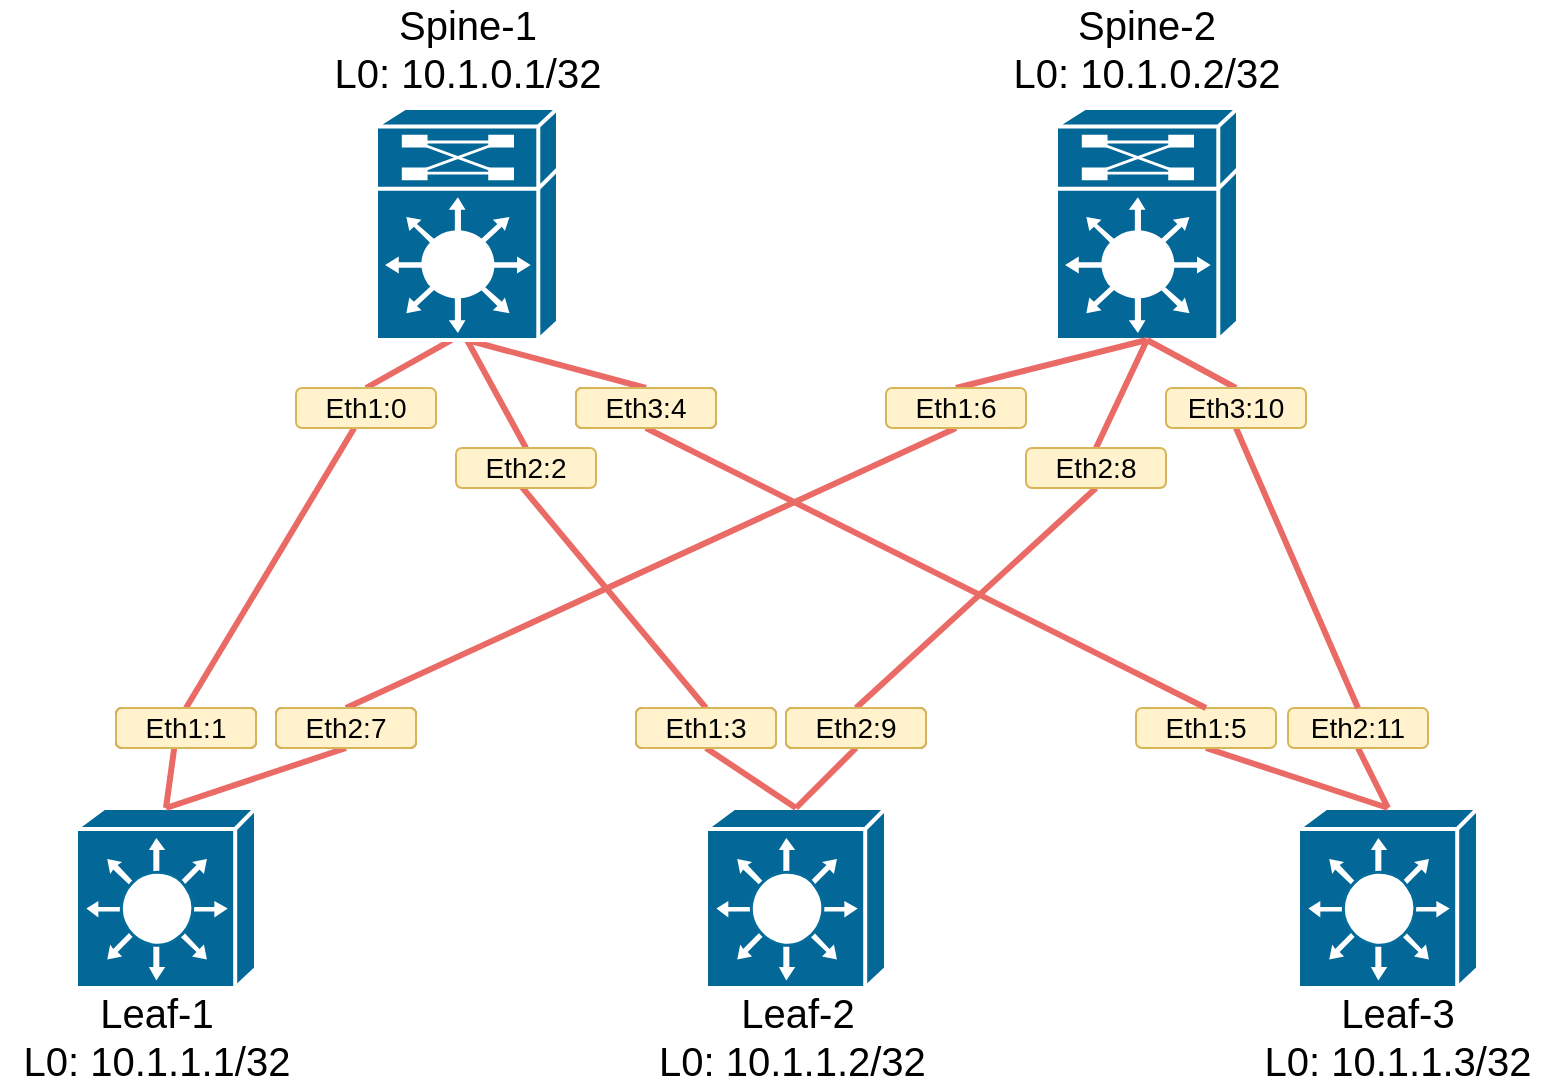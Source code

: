 <mxfile version="21.3.2" type="github">
  <diagram name="Page-1" id="c37626ed-c26b-45fb-9056-f9ebc6bb27b6">
    <mxGraphModel dx="2049" dy="1091" grid="1" gridSize="10" guides="1" tooltips="1" connect="1" arrows="1" fold="1" page="1" pageScale="1" pageWidth="1169" pageHeight="827" background="none" math="0" shadow="0">
      <root>
        <mxCell id="0" />
        <mxCell id="1" parent="0" />
        <mxCell id="8NDlUTmJP2dTjy302EjL-72" value="Leaf-2&lt;br&gt;L0:&amp;nbsp;10.1.1.2/32&amp;nbsp;" style="text;html=1;strokeColor=none;fillColor=none;align=center;verticalAlign=middle;whiteSpace=wrap;rounded=0;fontSize=20;fontFamily=Helvetica;horizontal=1;" parent="1" vertex="1">
          <mxGeometry x="516" y="559" width="150" height="50" as="geometry" />
        </mxCell>
        <mxCell id="8NDlUTmJP2dTjy302EjL-38" style="edgeStyle=none;rounded=0;hachureGap=4;orthogonalLoop=1;jettySize=auto;html=1;exitX=0.5;exitY=0;exitDx=0;exitDy=0;exitPerimeter=0;entryX=0.416;entryY=0.999;entryDx=0;entryDy=0;entryPerimeter=0;fontFamily=Architects Daughter;fontSource=https%3A%2F%2Ffonts.googleapis.com%2Fcss%3Ffamily%3DArchitects%2BDaughter;fontSize=16;strokeColor=#EA6B66;endArrow=none;endFill=0;strokeWidth=3;" parent="1" source="V7yZK2pKeIdHbW1tO0_u-35" target="8NDlUTmJP2dTjy302EjL-5" edge="1">
          <mxGeometry relative="1" as="geometry" />
        </mxCell>
        <mxCell id="8NDlUTmJP2dTjy302EjL-43" style="edgeStyle=none;rounded=0;hachureGap=4;orthogonalLoop=1;jettySize=auto;html=1;exitX=0.5;exitY=0;exitDx=0;exitDy=0;entryX=0.5;entryY=1;entryDx=0;entryDy=0;entryPerimeter=0;fontFamily=Architects Daughter;fontSource=https%3A%2F%2Ffonts.googleapis.com%2Fcss%3Ffamily%3DArchitects%2BDaughter;fontSize=16;endArrow=none;endFill=0;strokeWidth=3;strokeColor=#EA6B66;" parent="1" source="V7yZK2pKeIdHbW1tO0_u-51" target="8NDlUTmJP2dTjy302EjL-5" edge="1">
          <mxGeometry relative="1" as="geometry">
            <mxPoint x="445" y="280" as="sourcePoint" />
          </mxGeometry>
        </mxCell>
        <mxCell id="8NDlUTmJP2dTjy302EjL-45" style="edgeStyle=none;rounded=0;hachureGap=4;orthogonalLoop=1;jettySize=auto;html=1;exitX=0.5;exitY=0;exitDx=0;exitDy=0;exitPerimeter=0;entryX=0.5;entryY=1;entryDx=0;entryDy=0;entryPerimeter=0;fontFamily=Architects Daughter;fontSource=https%3A%2F%2Ffonts.googleapis.com%2Fcss%3Ffamily%3DArchitects%2BDaughter;fontSize=16;strokeWidth=3;strokeColor=#EA6B66;endArrow=none;endFill=0;" parent="1" source="V7yZK2pKeIdHbW1tO0_u-39" target="8NDlUTmJP2dTjy302EjL-5" edge="1">
          <mxGeometry relative="1" as="geometry" />
        </mxCell>
        <mxCell id="8NDlUTmJP2dTjy302EjL-5" value="" style="shape=mxgraph.cisco.misc.route_switch_processor;html=1;dashed=0;fillColor=#036897;strokeColor=#ffffff;strokeWidth=2;verticalLabelPosition=bottom;verticalAlign=top;rounded=0;shadow=0;comic=0;fontFamily=Verdana;fontSize=12;" parent="1" vertex="1">
          <mxGeometry x="380" y="120" width="91" height="116" as="geometry" />
        </mxCell>
        <mxCell id="8NDlUTmJP2dTjy302EjL-7" value="" style="shape=mxgraph.cisco.misc.route_switch_processor;html=1;dashed=0;fillColor=#036897;strokeColor=#ffffff;strokeWidth=2;verticalLabelPosition=bottom;verticalAlign=top;rounded=0;shadow=0;comic=0;fontFamily=Verdana;fontSize=12;" parent="1" vertex="1">
          <mxGeometry x="720" y="120" width="91" height="116" as="geometry" />
        </mxCell>
        <mxCell id="8NDlUTmJP2dTjy302EjL-2" value="" style="shape=mxgraph.cisco.switches.layer_3_switch;sketch=0;html=1;pointerEvents=1;dashed=0;fillColor=#036897;strokeColor=#ffffff;strokeWidth=2;verticalLabelPosition=bottom;verticalAlign=top;align=center;outlineConnect=0;hachureGap=4;jiggle=2;curveFitting=1;fontFamily=Architects Daughter;fontSource=https%3A%2F%2Ffonts.googleapis.com%2Fcss%3Ffamily%3DArchitects%2BDaughter;fontSize=20;" parent="1" vertex="1">
          <mxGeometry x="230" y="470" width="90" height="90" as="geometry" />
        </mxCell>
        <mxCell id="8NDlUTmJP2dTjy302EjL-10" value="" style="shape=mxgraph.cisco.switches.layer_3_switch;sketch=0;html=1;pointerEvents=1;dashed=0;fillColor=#036897;strokeColor=#ffffff;strokeWidth=2;verticalLabelPosition=bottom;verticalAlign=top;align=center;outlineConnect=0;hachureGap=4;jiggle=2;curveFitting=1;fontFamily=Architects Daughter;fontSource=https%3A%2F%2Ffonts.googleapis.com%2Fcss%3Ffamily%3DArchitects%2BDaughter;fontSize=20;" parent="1" vertex="1">
          <mxGeometry x="545" y="470" width="90" height="90" as="geometry" />
        </mxCell>
        <mxCell id="8NDlUTmJP2dTjy302EjL-11" value="" style="shape=mxgraph.cisco.switches.layer_3_switch;sketch=0;html=1;pointerEvents=1;dashed=0;fillColor=#036897;strokeColor=#ffffff;strokeWidth=2;verticalLabelPosition=bottom;verticalAlign=top;align=center;outlineConnect=0;hachureGap=4;jiggle=2;curveFitting=1;fontFamily=Architects Daughter;fontSource=https%3A%2F%2Ffonts.googleapis.com%2Fcss%3Ffamily%3DArchitects%2BDaughter;fontSize=20;" parent="1" vertex="1">
          <mxGeometry x="841" y="470" width="90" height="90" as="geometry" />
        </mxCell>
        <mxCell id="8NDlUTmJP2dTjy302EjL-67" value="Spine-1&lt;br&gt;L0:&amp;nbsp;10.1.0.1/32" style="text;html=1;strokeColor=none;fillColor=none;align=center;verticalAlign=middle;whiteSpace=wrap;rounded=0;fontSize=20;fontFamily=Helvetica;horizontal=1;" parent="1" vertex="1">
          <mxGeometry x="354.63" y="70" width="141.75" height="40" as="geometry" />
        </mxCell>
        <mxCell id="8NDlUTmJP2dTjy302EjL-68" value="Leaf-1&lt;br&gt;L0:&amp;nbsp;10.1.1.1/32" style="text;html=1;strokeColor=none;fillColor=none;align=center;verticalAlign=middle;whiteSpace=wrap;rounded=0;fontSize=20;fontFamily=Helvetica;horizontal=1;" parent="1" vertex="1">
          <mxGeometry x="192.5" y="559" width="155" height="50" as="geometry" />
        </mxCell>
        <mxCell id="8NDlUTmJP2dTjy302EjL-69" value="Spine-2&lt;br&gt;L0:&amp;nbsp;10.1.0.2/32" style="text;html=1;strokeColor=none;fillColor=none;align=center;verticalAlign=middle;whiteSpace=wrap;rounded=0;fontSize=20;fontFamily=Helvetica;horizontal=1;" parent="1" vertex="1">
          <mxGeometry x="695" y="70" width="141" height="40" as="geometry" />
        </mxCell>
        <mxCell id="8NDlUTmJP2dTjy302EjL-74" value="Leaf-3&lt;br&gt;L0:&amp;nbsp;10.1.1.3/32" style="text;html=1;strokeColor=none;fillColor=none;align=center;verticalAlign=middle;whiteSpace=wrap;rounded=0;fontSize=20;fontFamily=Helvetica;horizontal=1;" parent="1" vertex="1">
          <mxGeometry x="813" y="564" width="156" height="40" as="geometry" />
        </mxCell>
        <mxCell id="V7yZK2pKeIdHbW1tO0_u-18" value="" style="edgeStyle=none;rounded=0;hachureGap=4;orthogonalLoop=1;jettySize=auto;html=1;exitX=0.5;exitY=0;exitDx=0;exitDy=0;exitPerimeter=0;entryX=0.5;entryY=1;entryDx=0;entryDy=0;entryPerimeter=0;fontFamily=Architects Daughter;fontSource=https%3A%2F%2Ffonts.googleapis.com%2Fcss%3Ffamily%3DArchitects%2BDaughter;fontSize=16;endArrow=none;endFill=0;strokeWidth=3;strokeColor=#EA6B66;" edge="1" parent="1" source="V7yZK2pKeIdHbW1tO0_u-41" target="8NDlUTmJP2dTjy302EjL-7">
          <mxGeometry relative="1" as="geometry">
            <mxPoint x="275" y="470" as="sourcePoint" />
            <mxPoint x="665" y="266" as="targetPoint" />
          </mxGeometry>
        </mxCell>
        <mxCell id="V7yZK2pKeIdHbW1tO0_u-20" value="" style="edgeStyle=none;rounded=0;hachureGap=4;orthogonalLoop=1;jettySize=auto;html=1;exitX=0.5;exitY=0;exitDx=0;exitDy=0;exitPerimeter=0;entryX=0.5;entryY=1;entryDx=0;entryDy=0;entryPerimeter=0;fontFamily=Architects Daughter;fontSource=https%3A%2F%2Ffonts.googleapis.com%2Fcss%3Ffamily%3DArchitects%2BDaughter;fontSize=16;endArrow=none;endFill=0;strokeColor=#EA6B66;strokeWidth=3;" edge="1" parent="1" source="V7yZK2pKeIdHbW1tO0_u-43" target="8NDlUTmJP2dTjy302EjL-7">
          <mxGeometry relative="1" as="geometry">
            <mxPoint x="590" y="470" as="sourcePoint" />
            <mxPoint x="714.125" y="296" as="targetPoint" />
          </mxGeometry>
        </mxCell>
        <mxCell id="V7yZK2pKeIdHbW1tO0_u-21" value="" style="edgeStyle=none;rounded=0;hachureGap=4;orthogonalLoop=1;jettySize=auto;html=1;exitX=0.5;exitY=0;exitDx=0;exitDy=0;exitPerimeter=0;entryX=0.5;entryY=1;entryDx=0;entryDy=0;entryPerimeter=0;fontFamily=Architects Daughter;fontSource=https%3A%2F%2Ffonts.googleapis.com%2Fcss%3Ffamily%3DArchitects%2BDaughter;fontSize=16;endArrow=none;endFill=0;strokeWidth=3;strokeColor=#EA6B66;" edge="1" parent="1" source="V7yZK2pKeIdHbW1tO0_u-45" target="8NDlUTmJP2dTjy302EjL-7">
          <mxGeometry relative="1" as="geometry">
            <mxPoint x="886" y="470" as="sourcePoint" />
            <mxPoint x="805" y="276" as="targetPoint" />
          </mxGeometry>
        </mxCell>
        <mxCell id="V7yZK2pKeIdHbW1tO0_u-24" value="" style="edgeStyle=none;rounded=0;hachureGap=4;orthogonalLoop=1;jettySize=auto;html=1;exitX=0.5;exitY=0;exitDx=0;exitDy=0;exitPerimeter=0;entryX=0.5;entryY=1;entryDx=0;entryDy=0;entryPerimeter=0;fontFamily=Architects Daughter;fontSource=https%3A%2F%2Ffonts.googleapis.com%2Fcss%3Ffamily%3DArchitects%2BDaughter;fontSize=16;endArrow=none;endFill=0;strokeWidth=3;strokeColor=#EA6B66;" edge="1" parent="1" source="8NDlUTmJP2dTjy302EjL-11" target="V7yZK2pKeIdHbW1tO0_u-13">
          <mxGeometry relative="1" as="geometry">
            <mxPoint x="886" y="470" as="sourcePoint" />
            <mxPoint x="766" y="236" as="targetPoint" />
          </mxGeometry>
        </mxCell>
        <mxCell id="V7yZK2pKeIdHbW1tO0_u-13" value="Eth2:11" style="text;html=1;strokeColor=#d6b656;fillColor=#fff2cc;align=center;verticalAlign=middle;whiteSpace=wrap;rounded=1;fontSize=14;fontFamily=Helvetica;horizontal=1;" vertex="1" parent="1">
          <mxGeometry x="836" y="420" width="70" height="20" as="geometry" />
        </mxCell>
        <mxCell id="V7yZK2pKeIdHbW1tO0_u-26" value="" style="edgeStyle=none;rounded=0;hachureGap=4;orthogonalLoop=1;jettySize=auto;html=1;exitX=0.5;exitY=0;exitDx=0;exitDy=0;exitPerimeter=0;entryX=0.5;entryY=1;entryDx=0;entryDy=0;entryPerimeter=0;fontFamily=Architects Daughter;fontSource=https%3A%2F%2Ffonts.googleapis.com%2Fcss%3Ffamily%3DArchitects%2BDaughter;fontSize=16;strokeWidth=3;strokeColor=#EA6B66;endArrow=none;endFill=0;" edge="1" parent="1" source="8NDlUTmJP2dTjy302EjL-11" target="V7yZK2pKeIdHbW1tO0_u-25">
          <mxGeometry relative="1" as="geometry">
            <mxPoint x="886" y="470" as="sourcePoint" />
            <mxPoint x="426" y="236" as="targetPoint" />
          </mxGeometry>
        </mxCell>
        <mxCell id="V7yZK2pKeIdHbW1tO0_u-25" value="Eth1:5" style="text;html=1;strokeColor=#d6b656;fillColor=#fff2cc;align=center;verticalAlign=middle;whiteSpace=wrap;rounded=1;fontSize=14;fontFamily=Helvetica;horizontal=1;" vertex="1" parent="1">
          <mxGeometry x="760" y="420" width="70" height="20" as="geometry" />
        </mxCell>
        <mxCell id="V7yZK2pKeIdHbW1tO0_u-28" value="" style="edgeStyle=none;rounded=0;hachureGap=4;orthogonalLoop=1;jettySize=auto;html=1;exitX=0.5;exitY=0;exitDx=0;exitDy=0;exitPerimeter=0;entryX=0.5;entryY=1;entryDx=0;entryDy=0;entryPerimeter=0;fontFamily=Architects Daughter;fontSource=https%3A%2F%2Ffonts.googleapis.com%2Fcss%3Ffamily%3DArchitects%2BDaughter;fontSize=16;endArrow=none;endFill=0;strokeColor=#EA6B66;strokeWidth=3;" edge="1" parent="1" source="8NDlUTmJP2dTjy302EjL-10" target="V7yZK2pKeIdHbW1tO0_u-27">
          <mxGeometry relative="1" as="geometry">
            <mxPoint x="590" y="470" as="sourcePoint" />
            <mxPoint x="766" y="236" as="targetPoint" />
          </mxGeometry>
        </mxCell>
        <mxCell id="V7yZK2pKeIdHbW1tO0_u-27" value="Eth2:9" style="text;html=1;strokeColor=#b85450;fillColor=#f8cecc;align=center;verticalAlign=middle;whiteSpace=wrap;rounded=1;fontSize=14;fontFamily=Helvetica;horizontal=1;" vertex="1" parent="1">
          <mxGeometry x="585" y="420" width="70" height="20" as="geometry" />
        </mxCell>
        <mxCell id="V7yZK2pKeIdHbW1tO0_u-30" value="" style="edgeStyle=none;rounded=0;hachureGap=4;orthogonalLoop=1;jettySize=auto;html=1;exitX=0.5;exitY=0;exitDx=0;exitDy=0;exitPerimeter=0;entryX=0.5;entryY=1;entryDx=0;entryDy=0;entryPerimeter=0;fontFamily=Architects Daughter;fontSource=https%3A%2F%2Ffonts.googleapis.com%2Fcss%3Ffamily%3DArchitects%2BDaughter;fontSize=16;endArrow=none;endFill=0;strokeWidth=3;strokeColor=#EA6B66;" edge="1" parent="1" source="8NDlUTmJP2dTjy302EjL-10" target="V7yZK2pKeIdHbW1tO0_u-29">
          <mxGeometry relative="1" as="geometry">
            <mxPoint x="590" y="470" as="sourcePoint" />
            <mxPoint x="426" y="236" as="targetPoint" />
          </mxGeometry>
        </mxCell>
        <mxCell id="V7yZK2pKeIdHbW1tO0_u-29" value="Eth1:3" style="text;html=1;strokeColor=#b85450;fillColor=#f8cecc;align=center;verticalAlign=middle;whiteSpace=wrap;rounded=1;fontSize=14;fontFamily=Helvetica;horizontal=1;" vertex="1" parent="1">
          <mxGeometry x="510" y="420" width="70" height="20" as="geometry" />
        </mxCell>
        <mxCell id="V7yZK2pKeIdHbW1tO0_u-32" value="" style="edgeStyle=none;rounded=0;hachureGap=4;orthogonalLoop=1;jettySize=auto;html=1;exitX=0.5;exitY=0;exitDx=0;exitDy=0;exitPerimeter=0;entryX=0.5;entryY=1;entryDx=0;entryDy=0;entryPerimeter=0;fontFamily=Architects Daughter;fontSource=https%3A%2F%2Ffonts.googleapis.com%2Fcss%3Ffamily%3DArchitects%2BDaughter;fontSize=16;endArrow=none;endFill=0;strokeWidth=3;strokeColor=#EA6B66;" edge="1" parent="1" source="8NDlUTmJP2dTjy302EjL-2" target="V7yZK2pKeIdHbW1tO0_u-31">
          <mxGeometry relative="1" as="geometry">
            <mxPoint x="275" y="470" as="sourcePoint" />
            <mxPoint x="766" y="236" as="targetPoint" />
          </mxGeometry>
        </mxCell>
        <mxCell id="V7yZK2pKeIdHbW1tO0_u-31" value="Eth2:7" style="text;html=1;strokeColor=#d6b656;fillColor=#fff2cc;align=center;verticalAlign=middle;whiteSpace=wrap;rounded=1;fontSize=14;fontFamily=Helvetica;horizontal=1;" vertex="1" parent="1">
          <mxGeometry x="330" y="420" width="70" height="20" as="geometry" />
        </mxCell>
        <mxCell id="V7yZK2pKeIdHbW1tO0_u-34" value="" style="edgeStyle=none;rounded=0;hachureGap=4;orthogonalLoop=1;jettySize=auto;html=1;exitX=0.5;exitY=0;exitDx=0;exitDy=0;exitPerimeter=0;entryX=0.416;entryY=0.999;entryDx=0;entryDy=0;entryPerimeter=0;fontFamily=Architects Daughter;fontSource=https%3A%2F%2Ffonts.googleapis.com%2Fcss%3Ffamily%3DArchitects%2BDaughter;fontSize=16;strokeColor=#EA6B66;endArrow=none;endFill=0;strokeWidth=3;" edge="1" parent="1" source="8NDlUTmJP2dTjy302EjL-2" target="V7yZK2pKeIdHbW1tO0_u-33">
          <mxGeometry relative="1" as="geometry">
            <mxPoint x="275" y="470" as="sourcePoint" />
            <mxPoint x="418" y="236" as="targetPoint" />
          </mxGeometry>
        </mxCell>
        <mxCell id="V7yZK2pKeIdHbW1tO0_u-33" value="Eth1:1" style="text;html=1;strokeColor=#d6b656;fillColor=#fff2cc;align=center;verticalAlign=middle;whiteSpace=wrap;rounded=1;fontSize=14;fontFamily=Helvetica;horizontal=1;" vertex="1" parent="1">
          <mxGeometry x="250" y="420" width="70" height="20" as="geometry" />
        </mxCell>
        <mxCell id="V7yZK2pKeIdHbW1tO0_u-36" value="" style="edgeStyle=none;rounded=0;hachureGap=4;orthogonalLoop=1;jettySize=auto;html=1;exitX=0.5;exitY=0;exitDx=0;exitDy=0;exitPerimeter=0;entryX=0.416;entryY=0.999;entryDx=0;entryDy=0;entryPerimeter=0;fontFamily=Architects Daughter;fontSource=https%3A%2F%2Ffonts.googleapis.com%2Fcss%3Ffamily%3DArchitects%2BDaughter;fontSize=16;strokeColor=#EA6B66;endArrow=none;endFill=0;strokeWidth=3;" edge="1" parent="1" source="V7yZK2pKeIdHbW1tO0_u-33" target="V7yZK2pKeIdHbW1tO0_u-35">
          <mxGeometry relative="1" as="geometry">
            <mxPoint x="285" y="420" as="sourcePoint" />
            <mxPoint x="418" y="236" as="targetPoint" />
          </mxGeometry>
        </mxCell>
        <mxCell id="V7yZK2pKeIdHbW1tO0_u-35" value="Eth1:0" style="text;html=1;strokeColor=#d6b656;fillColor=#fff2cc;align=center;verticalAlign=middle;whiteSpace=wrap;rounded=1;fontSize=14;fontFamily=Helvetica;horizontal=1;" vertex="1" parent="1">
          <mxGeometry x="340" y="260" width="70" height="20" as="geometry" />
        </mxCell>
        <mxCell id="V7yZK2pKeIdHbW1tO0_u-38" value="" style="edgeStyle=none;rounded=0;hachureGap=4;orthogonalLoop=1;jettySize=auto;html=1;exitX=0.5;exitY=0;exitDx=0;exitDy=0;exitPerimeter=0;entryX=0.5;entryY=1;entryDx=0;entryDy=0;entryPerimeter=0;fontFamily=Architects Daughter;fontSource=https%3A%2F%2Ffonts.googleapis.com%2Fcss%3Ffamily%3DArchitects%2BDaughter;fontSize=16;endArrow=none;endFill=0;strokeWidth=3;strokeColor=#EA6B66;" edge="1" parent="1" source="V7yZK2pKeIdHbW1tO0_u-29">
          <mxGeometry relative="1" as="geometry">
            <mxPoint x="545" y="420" as="sourcePoint" />
            <mxPoint x="445" y="300" as="targetPoint" />
          </mxGeometry>
        </mxCell>
        <mxCell id="V7yZK2pKeIdHbW1tO0_u-40" value="" style="edgeStyle=none;rounded=0;hachureGap=4;orthogonalLoop=1;jettySize=auto;html=1;exitX=0.5;exitY=0;exitDx=0;exitDy=0;exitPerimeter=0;entryX=0.5;entryY=1;entryDx=0;entryDy=0;entryPerimeter=0;fontFamily=Architects Daughter;fontSource=https%3A%2F%2Ffonts.googleapis.com%2Fcss%3Ffamily%3DArchitects%2BDaughter;fontSize=16;strokeWidth=3;strokeColor=#EA6B66;endArrow=none;endFill=0;" edge="1" parent="1" source="V7yZK2pKeIdHbW1tO0_u-25" target="V7yZK2pKeIdHbW1tO0_u-39">
          <mxGeometry relative="1" as="geometry">
            <mxPoint x="795" y="420" as="sourcePoint" />
            <mxPoint x="426" y="236" as="targetPoint" />
          </mxGeometry>
        </mxCell>
        <mxCell id="V7yZK2pKeIdHbW1tO0_u-39" value="Eth3:4" style="text;html=1;strokeColor=#b85450;fillColor=#f8cecc;align=center;verticalAlign=middle;whiteSpace=wrap;rounded=1;fontSize=14;fontFamily=Helvetica;horizontal=1;" vertex="1" parent="1">
          <mxGeometry x="480" y="260" width="70" height="20" as="geometry" />
        </mxCell>
        <mxCell id="V7yZK2pKeIdHbW1tO0_u-42" value="" style="edgeStyle=none;rounded=0;hachureGap=4;orthogonalLoop=1;jettySize=auto;html=1;exitX=0.5;exitY=0;exitDx=0;exitDy=0;exitPerimeter=0;entryX=0.5;entryY=1;entryDx=0;entryDy=0;entryPerimeter=0;fontFamily=Architects Daughter;fontSource=https%3A%2F%2Ffonts.googleapis.com%2Fcss%3Ffamily%3DArchitects%2BDaughter;fontSize=16;endArrow=none;endFill=0;strokeWidth=3;strokeColor=#EA6B66;" edge="1" parent="1" source="V7yZK2pKeIdHbW1tO0_u-31" target="V7yZK2pKeIdHbW1tO0_u-41">
          <mxGeometry relative="1" as="geometry">
            <mxPoint x="365" y="420" as="sourcePoint" />
            <mxPoint x="766" y="236" as="targetPoint" />
          </mxGeometry>
        </mxCell>
        <mxCell id="V7yZK2pKeIdHbW1tO0_u-41" value="Eth1:6" style="text;html=1;strokeColor=#d6b656;fillColor=#fff2cc;align=center;verticalAlign=middle;whiteSpace=wrap;rounded=1;fontSize=14;fontFamily=Helvetica;horizontal=1;" vertex="1" parent="1">
          <mxGeometry x="635" y="260" width="70" height="20" as="geometry" />
        </mxCell>
        <mxCell id="V7yZK2pKeIdHbW1tO0_u-44" value="" style="edgeStyle=none;rounded=0;hachureGap=4;orthogonalLoop=1;jettySize=auto;html=1;exitX=0.5;exitY=0;exitDx=0;exitDy=0;exitPerimeter=0;entryX=0.5;entryY=1;entryDx=0;entryDy=0;entryPerimeter=0;fontFamily=Architects Daughter;fontSource=https%3A%2F%2Ffonts.googleapis.com%2Fcss%3Ffamily%3DArchitects%2BDaughter;fontSize=16;endArrow=none;endFill=0;strokeColor=#EA6B66;strokeWidth=3;" edge="1" parent="1" source="V7yZK2pKeIdHbW1tO0_u-27" target="V7yZK2pKeIdHbW1tO0_u-43">
          <mxGeometry relative="1" as="geometry">
            <mxPoint x="620" y="420" as="sourcePoint" />
            <mxPoint x="766" y="236" as="targetPoint" />
          </mxGeometry>
        </mxCell>
        <mxCell id="V7yZK2pKeIdHbW1tO0_u-43" value="Eth2:8" style="text;html=1;strokeColor=#d6b656;fillColor=#fff2cc;align=center;verticalAlign=middle;whiteSpace=wrap;rounded=1;fontSize=14;fontFamily=Helvetica;horizontal=1;" vertex="1" parent="1">
          <mxGeometry x="705" y="290" width="70" height="20" as="geometry" />
        </mxCell>
        <mxCell id="V7yZK2pKeIdHbW1tO0_u-46" value="" style="edgeStyle=none;rounded=0;hachureGap=4;orthogonalLoop=1;jettySize=auto;html=1;exitX=0.5;exitY=0;exitDx=0;exitDy=0;exitPerimeter=0;entryX=0.5;entryY=1;entryDx=0;entryDy=0;entryPerimeter=0;fontFamily=Architects Daughter;fontSource=https%3A%2F%2Ffonts.googleapis.com%2Fcss%3Ffamily%3DArchitects%2BDaughter;fontSize=16;endArrow=none;endFill=0;strokeWidth=3;strokeColor=#EA6B66;" edge="1" parent="1" source="V7yZK2pKeIdHbW1tO0_u-13" target="V7yZK2pKeIdHbW1tO0_u-45">
          <mxGeometry relative="1" as="geometry">
            <mxPoint x="871" y="420" as="sourcePoint" />
            <mxPoint x="766" y="236" as="targetPoint" />
          </mxGeometry>
        </mxCell>
        <mxCell id="V7yZK2pKeIdHbW1tO0_u-45" value="Eth3:10" style="text;html=1;strokeColor=#d6b656;fillColor=#fff2cc;align=center;verticalAlign=middle;whiteSpace=wrap;rounded=1;fontSize=14;fontFamily=Helvetica;horizontal=1;" vertex="1" parent="1">
          <mxGeometry x="775" y="260" width="70" height="20" as="geometry" />
        </mxCell>
        <mxCell id="V7yZK2pKeIdHbW1tO0_u-47" value="Eth1:1" style="text;html=1;strokeColor=#b85450;fillColor=#f8cecc;align=center;verticalAlign=middle;whiteSpace=wrap;rounded=1;fontSize=14;fontFamily=Helvetica;horizontal=1;" vertex="1" parent="1">
          <mxGeometry x="250" y="420" width="70" height="20" as="geometry" />
        </mxCell>
        <mxCell id="V7yZK2pKeIdHbW1tO0_u-48" value="Eth2:7" style="text;html=1;strokeColor=#b85450;fillColor=#f8cecc;align=center;verticalAlign=middle;whiteSpace=wrap;rounded=1;fontSize=14;fontFamily=Helvetica;horizontal=1;" vertex="1" parent="1">
          <mxGeometry x="330" y="420" width="70" height="20" as="geometry" />
        </mxCell>
        <mxCell id="V7yZK2pKeIdHbW1tO0_u-49" value="Eth2:7" style="text;html=1;strokeColor=#d6b656;fillColor=#fff2cc;align=center;verticalAlign=middle;whiteSpace=wrap;rounded=1;fontSize=14;fontFamily=Helvetica;horizontal=1;" vertex="1" parent="1">
          <mxGeometry x="330" y="420" width="70" height="20" as="geometry" />
        </mxCell>
        <mxCell id="V7yZK2pKeIdHbW1tO0_u-50" value="Eth1:1" style="text;html=1;strokeColor=#d6b656;fillColor=#fff2cc;align=center;verticalAlign=middle;whiteSpace=wrap;rounded=1;fontSize=14;fontFamily=Helvetica;horizontal=1;" vertex="1" parent="1">
          <mxGeometry x="250" y="420" width="70" height="20" as="geometry" />
        </mxCell>
        <mxCell id="V7yZK2pKeIdHbW1tO0_u-51" value="Eth2:2" style="text;html=1;strokeColor=#d6b656;fillColor=#fff2cc;align=center;verticalAlign=middle;whiteSpace=wrap;rounded=1;fontSize=14;fontFamily=Helvetica;horizontal=1;" vertex="1" parent="1">
          <mxGeometry x="420" y="290" width="70" height="20" as="geometry" />
        </mxCell>
        <mxCell id="V7yZK2pKeIdHbW1tO0_u-52" value="Eth3:4" style="text;html=1;strokeColor=#d6b656;fillColor=#fff2cc;align=center;verticalAlign=middle;whiteSpace=wrap;rounded=1;fontSize=14;fontFamily=Helvetica;horizontal=1;" vertex="1" parent="1">
          <mxGeometry x="480" y="260" width="70" height="20" as="geometry" />
        </mxCell>
        <mxCell id="V7yZK2pKeIdHbW1tO0_u-53" value="Eth1:3" style="text;html=1;strokeColor=#d6b656;fillColor=#fff2cc;align=center;verticalAlign=middle;whiteSpace=wrap;rounded=1;fontSize=14;fontFamily=Helvetica;horizontal=1;" vertex="1" parent="1">
          <mxGeometry x="510" y="420" width="70" height="20" as="geometry" />
        </mxCell>
        <mxCell id="V7yZK2pKeIdHbW1tO0_u-54" value="Eth2:9" style="text;html=1;strokeColor=#d6b656;fillColor=#fff2cc;align=center;verticalAlign=middle;whiteSpace=wrap;rounded=1;fontSize=14;fontFamily=Helvetica;horizontal=1;" vertex="1" parent="1">
          <mxGeometry x="585" y="420" width="70" height="20" as="geometry" />
        </mxCell>
      </root>
    </mxGraphModel>
  </diagram>
</mxfile>
